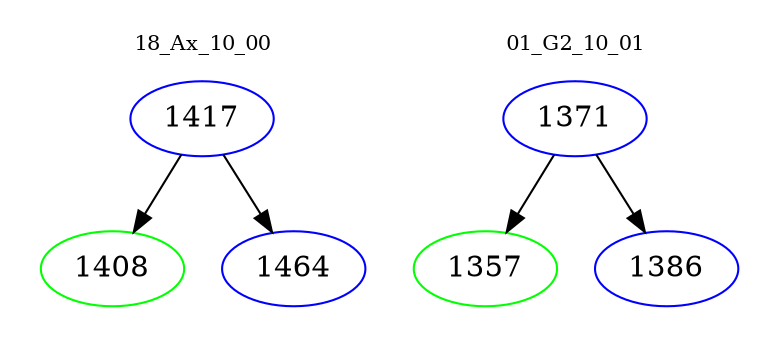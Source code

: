 digraph{
subgraph cluster_0 {
color = white
label = "18_Ax_10_00";
fontsize=10;
T0_1417 [label="1417", color="blue"]
T0_1417 -> T0_1408 [color="black"]
T0_1408 [label="1408", color="green"]
T0_1417 -> T0_1464 [color="black"]
T0_1464 [label="1464", color="blue"]
}
subgraph cluster_1 {
color = white
label = "01_G2_10_01";
fontsize=10;
T1_1371 [label="1371", color="blue"]
T1_1371 -> T1_1357 [color="black"]
T1_1357 [label="1357", color="green"]
T1_1371 -> T1_1386 [color="black"]
T1_1386 [label="1386", color="blue"]
}
}
